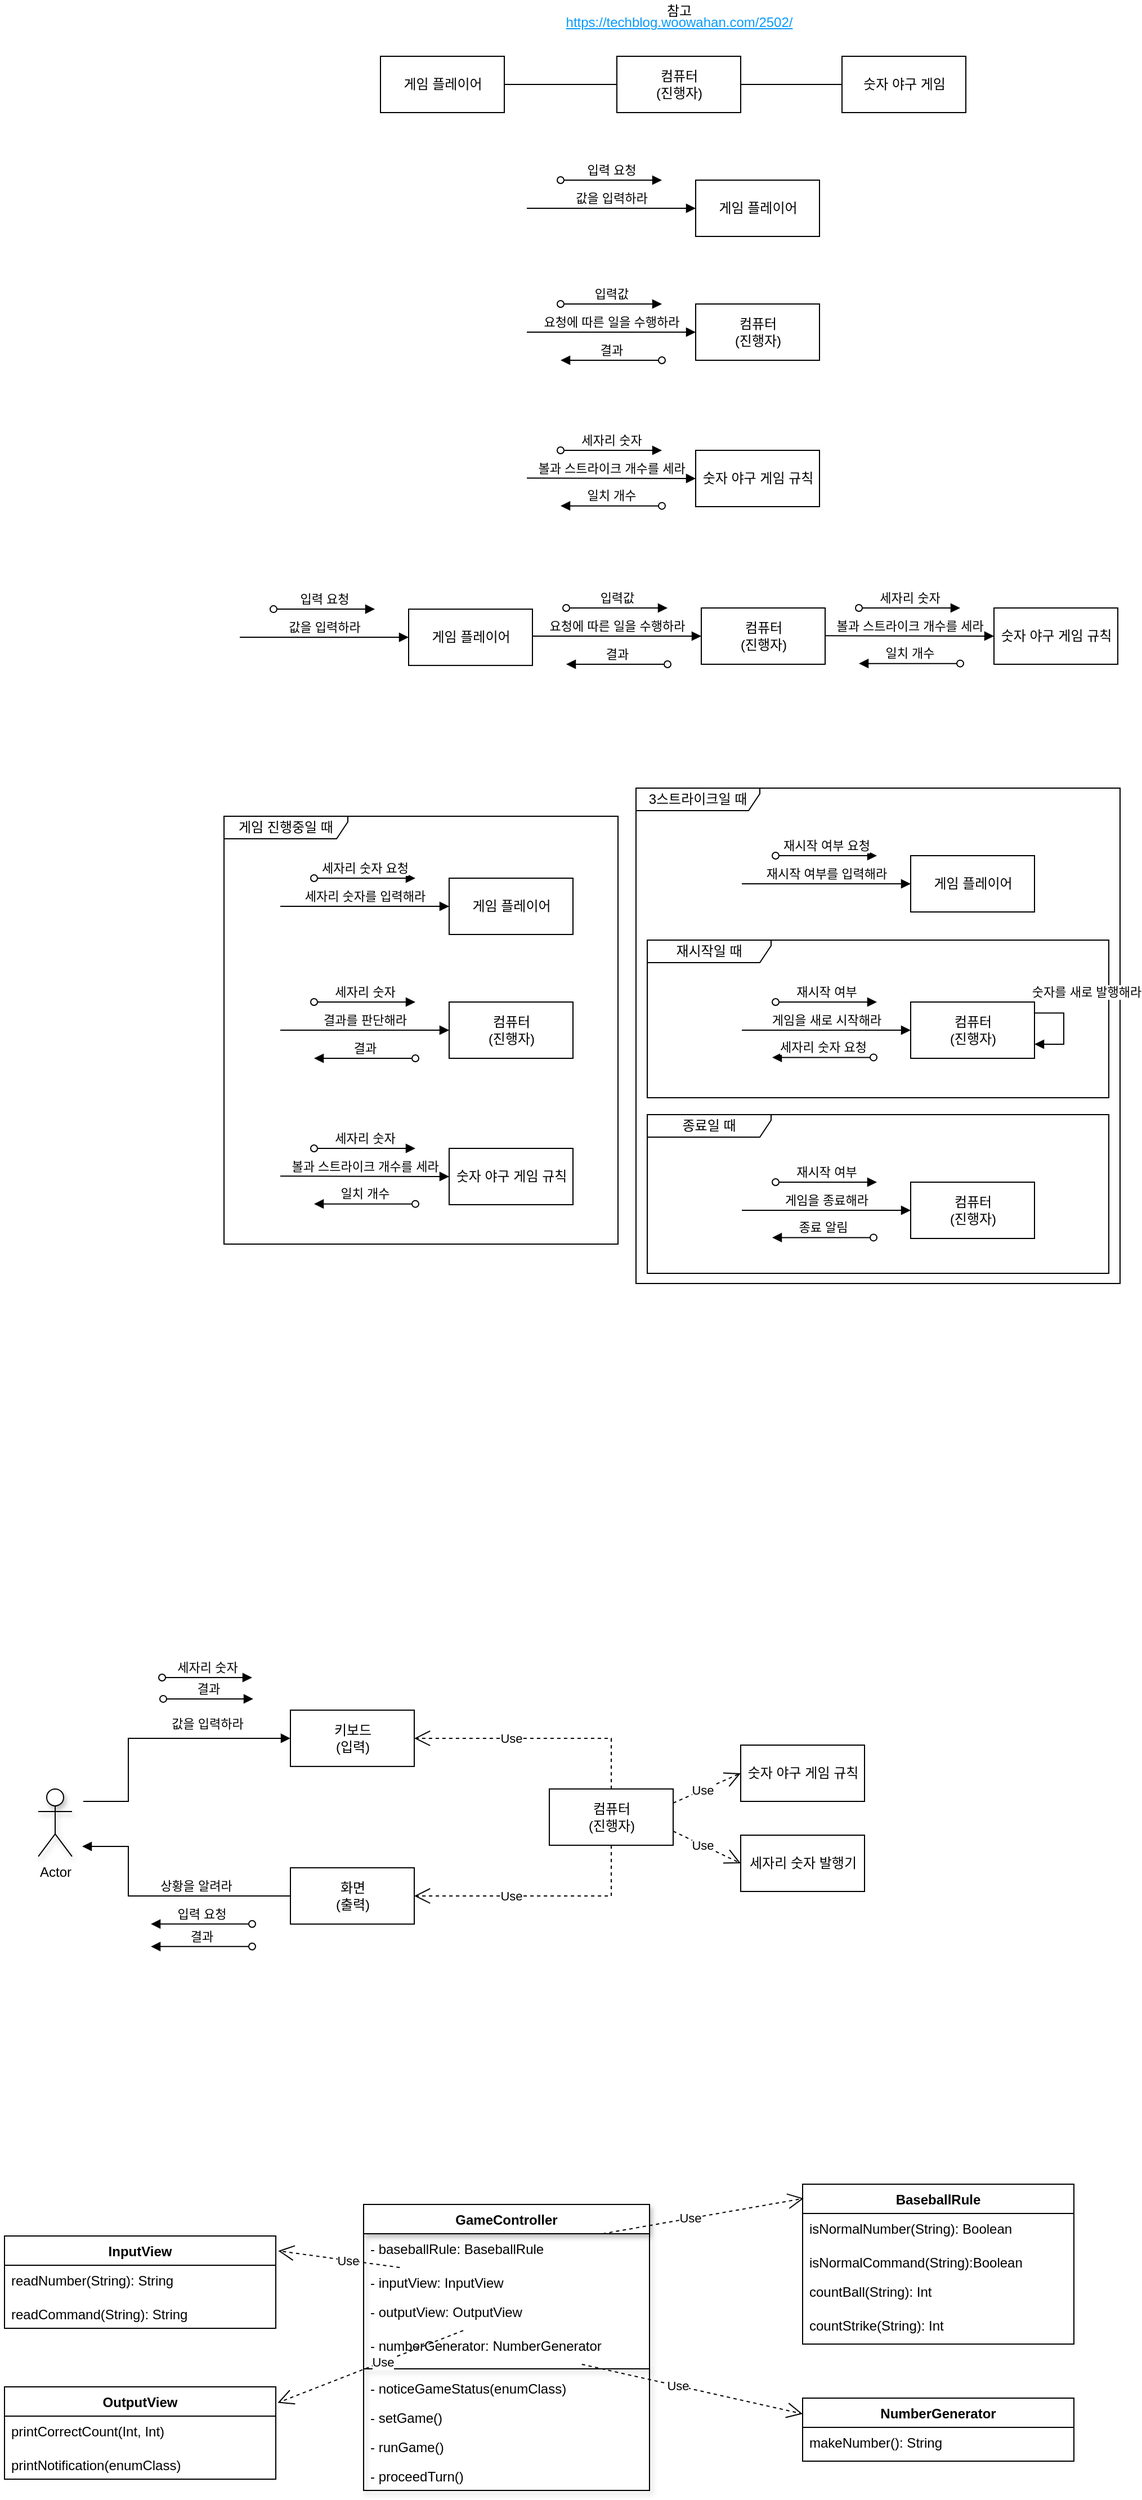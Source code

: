 <mxfile version="20.6.0" type="github">
  <diagram id="E1G6wAUvpFpArO-cec2k" name="Diagram">
    <mxGraphModel dx="1798" dy="550" grid="1" gridSize="10" guides="1" tooltips="1" connect="1" arrows="1" fold="1" page="0" pageScale="1" pageWidth="827" pageHeight="1169" math="0" shadow="0">
      <root>
        <mxCell id="-DoNyV70i_ZIu5RHtjqv-0" />
        <mxCell id="-DoNyV70i_ZIu5RHtjqv-1" parent="-DoNyV70i_ZIu5RHtjqv-0" />
        <mxCell id="-DoNyV70i_ZIu5RHtjqv-33" value="3스트라이크일 때" style="shape=umlFrame;whiteSpace=wrap;html=1;width=110;height=20;" parent="-DoNyV70i_ZIu5RHtjqv-1" vertex="1">
          <mxGeometry x="381" y="710" width="430" height="440" as="geometry" />
        </mxCell>
        <mxCell id="-DoNyV70i_ZIu5RHtjqv-47" value="재시작일 때" style="shape=umlFrame;whiteSpace=wrap;html=1;width=110;height=20;" parent="-DoNyV70i_ZIu5RHtjqv-1" vertex="1">
          <mxGeometry x="391" y="845" width="410" height="140" as="geometry" />
        </mxCell>
        <mxCell id="-DoNyV70i_ZIu5RHtjqv-34" value="게임 진행중일 때" style="shape=umlFrame;whiteSpace=wrap;html=1;width=110;height=20;" parent="-DoNyV70i_ZIu5RHtjqv-1" vertex="1">
          <mxGeometry x="15" y="735" width="350" height="380" as="geometry" />
        </mxCell>
        <mxCell id="-DoNyV70i_ZIu5RHtjqv-2" value="게임 플레이어" style="html=1;" parent="-DoNyV70i_ZIu5RHtjqv-1" vertex="1">
          <mxGeometry x="154" y="60" width="110" height="50" as="geometry" />
        </mxCell>
        <mxCell id="-DoNyV70i_ZIu5RHtjqv-3" value="컴퓨터&lt;br&gt;(진행자)" style="html=1;" parent="-DoNyV70i_ZIu5RHtjqv-1" vertex="1">
          <mxGeometry x="364" y="60" width="110" height="50" as="geometry" />
        </mxCell>
        <mxCell id="-DoNyV70i_ZIu5RHtjqv-4" value="" style="endArrow=none;html=1;rounded=0;exitX=1;exitY=0.5;exitDx=0;exitDy=0;entryX=0;entryY=0.5;entryDx=0;entryDy=0;edgeStyle=orthogonalEdgeStyle;" parent="-DoNyV70i_ZIu5RHtjqv-1" source="-DoNyV70i_ZIu5RHtjqv-2" target="-DoNyV70i_ZIu5RHtjqv-3" edge="1">
          <mxGeometry width="50" height="50" relative="1" as="geometry">
            <mxPoint x="454" y="100" as="sourcePoint" />
            <mxPoint x="504" y="50" as="targetPoint" />
          </mxGeometry>
        </mxCell>
        <mxCell id="-DoNyV70i_ZIu5RHtjqv-5" value="숫자 야구 게임" style="html=1;" parent="-DoNyV70i_ZIu5RHtjqv-1" vertex="1">
          <mxGeometry x="564" y="60" width="110" height="50" as="geometry" />
        </mxCell>
        <mxCell id="-DoNyV70i_ZIu5RHtjqv-6" value="" style="endArrow=none;html=1;rounded=0;exitX=1;exitY=0.5;exitDx=0;exitDy=0;edgeStyle=orthogonalEdgeStyle;entryX=0;entryY=0.5;entryDx=0;entryDy=0;" parent="-DoNyV70i_ZIu5RHtjqv-1" source="-DoNyV70i_ZIu5RHtjqv-3" target="-DoNyV70i_ZIu5RHtjqv-5" edge="1">
          <mxGeometry width="50" height="50" relative="1" as="geometry">
            <mxPoint x="274" y="95" as="sourcePoint" />
            <mxPoint x="554" y="210" as="targetPoint" />
          </mxGeometry>
        </mxCell>
        <mxCell id="-DoNyV70i_ZIu5RHtjqv-7" value="게임 플레이어" style="html=1;" parent="-DoNyV70i_ZIu5RHtjqv-1" vertex="1">
          <mxGeometry x="215" y="790" width="110" height="50" as="geometry" />
        </mxCell>
        <mxCell id="-DoNyV70i_ZIu5RHtjqv-8" value="세자리 숫자를 입력해라" style="html=1;verticalAlign=bottom;endArrow=block;rounded=0;entryX=0;entryY=0.5;entryDx=0;entryDy=0;" parent="-DoNyV70i_ZIu5RHtjqv-1" target="-DoNyV70i_ZIu5RHtjqv-7" edge="1">
          <mxGeometry width="80" relative="1" as="geometry">
            <mxPoint x="65" y="815" as="sourcePoint" />
            <mxPoint x="105" y="780" as="targetPoint" />
          </mxGeometry>
        </mxCell>
        <mxCell id="-DoNyV70i_ZIu5RHtjqv-10" value="세자리 숫자 요청" style="html=1;verticalAlign=bottom;endArrow=block;rounded=0;startArrow=oval;startFill=0;" parent="-DoNyV70i_ZIu5RHtjqv-1" edge="1">
          <mxGeometry width="80" relative="1" as="geometry">
            <mxPoint x="95" y="790" as="sourcePoint" />
            <mxPoint x="185" y="790" as="targetPoint" />
          </mxGeometry>
        </mxCell>
        <mxCell id="-DoNyV70i_ZIu5RHtjqv-11" value="컴퓨터&lt;br&gt;(진행자)" style="html=1;" parent="-DoNyV70i_ZIu5RHtjqv-1" vertex="1">
          <mxGeometry x="215" y="900" width="110" height="50" as="geometry" />
        </mxCell>
        <mxCell id="-DoNyV70i_ZIu5RHtjqv-12" value="결과를 판단해라" style="html=1;verticalAlign=bottom;endArrow=block;rounded=0;entryX=0;entryY=0.5;entryDx=0;entryDy=0;" parent="-DoNyV70i_ZIu5RHtjqv-1" target="-DoNyV70i_ZIu5RHtjqv-11" edge="1">
          <mxGeometry width="80" relative="1" as="geometry">
            <mxPoint x="65" y="925" as="sourcePoint" />
            <mxPoint x="215" y="924.55" as="targetPoint" />
          </mxGeometry>
        </mxCell>
        <mxCell id="-DoNyV70i_ZIu5RHtjqv-14" value="세자리 숫자" style="html=1;verticalAlign=bottom;endArrow=block;rounded=0;startArrow=oval;startFill=0;" parent="-DoNyV70i_ZIu5RHtjqv-1" edge="1">
          <mxGeometry width="80" relative="1" as="geometry">
            <mxPoint x="95" y="900" as="sourcePoint" />
            <mxPoint x="185" y="900" as="targetPoint" />
          </mxGeometry>
        </mxCell>
        <mxCell id="-DoNyV70i_ZIu5RHtjqv-15" value="숫자 야구 게임 규칙" style="html=1;" parent="-DoNyV70i_ZIu5RHtjqv-1" vertex="1">
          <mxGeometry x="215" y="1030" width="110" height="50" as="geometry" />
        </mxCell>
        <mxCell id="-DoNyV70i_ZIu5RHtjqv-17" value="볼과 스트라이크 개수를 세라" style="html=1;verticalAlign=bottom;endArrow=block;rounded=0;entryX=0;entryY=0.5;entryDx=0;entryDy=0;" parent="-DoNyV70i_ZIu5RHtjqv-1" target="-DoNyV70i_ZIu5RHtjqv-15" edge="1">
          <mxGeometry width="80" relative="1" as="geometry">
            <mxPoint x="65" y="1054.67" as="sourcePoint" />
            <mxPoint x="215" y="1054.67" as="targetPoint" />
          </mxGeometry>
        </mxCell>
        <mxCell id="-DoNyV70i_ZIu5RHtjqv-18" value="세자리 숫자" style="html=1;verticalAlign=bottom;endArrow=block;rounded=0;startArrow=oval;startFill=0;" parent="-DoNyV70i_ZIu5RHtjqv-1" edge="1">
          <mxGeometry width="80" relative="1" as="geometry">
            <mxPoint x="95" y="1030" as="sourcePoint" />
            <mxPoint x="185" y="1030" as="targetPoint" />
          </mxGeometry>
        </mxCell>
        <mxCell id="-DoNyV70i_ZIu5RHtjqv-19" value="결과" style="html=1;verticalAlign=bottom;endArrow=block;rounded=0;startArrow=oval;startFill=0;" parent="-DoNyV70i_ZIu5RHtjqv-1" edge="1">
          <mxGeometry width="80" relative="1" as="geometry">
            <mxPoint x="185" y="950" as="sourcePoint" />
            <mxPoint x="95" y="950" as="targetPoint" />
          </mxGeometry>
        </mxCell>
        <mxCell id="-DoNyV70i_ZIu5RHtjqv-20" value="일치 개수" style="html=1;verticalAlign=bottom;endArrow=block;rounded=0;startArrow=oval;startFill=0;" parent="-DoNyV70i_ZIu5RHtjqv-1" edge="1">
          <mxGeometry width="80" relative="1" as="geometry">
            <mxPoint x="185" y="1079.33" as="sourcePoint" />
            <mxPoint x="95" y="1079.33" as="targetPoint" />
          </mxGeometry>
        </mxCell>
        <mxCell id="-DoNyV70i_ZIu5RHtjqv-21" value="게임 플레이어" style="html=1;" parent="-DoNyV70i_ZIu5RHtjqv-1" vertex="1">
          <mxGeometry x="625" y="770" width="110" height="50" as="geometry" />
        </mxCell>
        <mxCell id="-DoNyV70i_ZIu5RHtjqv-22" value="재시작 여부를 입력해라" style="html=1;verticalAlign=bottom;endArrow=block;rounded=0;entryX=0;entryY=0.5;entryDx=0;entryDy=0;" parent="-DoNyV70i_ZIu5RHtjqv-1" target="-DoNyV70i_ZIu5RHtjqv-21" edge="1">
          <mxGeometry width="80" relative="1" as="geometry">
            <mxPoint x="475" y="795" as="sourcePoint" />
            <mxPoint x="515" y="760" as="targetPoint" />
          </mxGeometry>
        </mxCell>
        <mxCell id="-DoNyV70i_ZIu5RHtjqv-23" value="재시작 여부&amp;nbsp;요청" style="html=1;verticalAlign=bottom;endArrow=block;rounded=0;startArrow=oval;startFill=0;" parent="-DoNyV70i_ZIu5RHtjqv-1" edge="1">
          <mxGeometry width="80" relative="1" as="geometry">
            <mxPoint x="505" y="770" as="sourcePoint" />
            <mxPoint x="595" y="770" as="targetPoint" />
          </mxGeometry>
        </mxCell>
        <mxCell id="-DoNyV70i_ZIu5RHtjqv-24" value="컴퓨터&lt;br&gt;(진행자)" style="html=1;" parent="-DoNyV70i_ZIu5RHtjqv-1" vertex="1">
          <mxGeometry x="625" y="900" width="110" height="50" as="geometry" />
        </mxCell>
        <mxCell id="-DoNyV70i_ZIu5RHtjqv-25" value="게임을 새로 시작해라" style="html=1;verticalAlign=bottom;endArrow=block;rounded=0;entryX=0;entryY=0.5;entryDx=0;entryDy=0;" parent="-DoNyV70i_ZIu5RHtjqv-1" target="-DoNyV70i_ZIu5RHtjqv-24" edge="1">
          <mxGeometry width="80" relative="1" as="geometry">
            <mxPoint x="475" y="925" as="sourcePoint" />
            <mxPoint x="625" y="924.55" as="targetPoint" />
          </mxGeometry>
        </mxCell>
        <mxCell id="-DoNyV70i_ZIu5RHtjqv-26" value="재시작 여부" style="html=1;verticalAlign=bottom;endArrow=block;rounded=0;startArrow=oval;startFill=0;" parent="-DoNyV70i_ZIu5RHtjqv-1" edge="1">
          <mxGeometry width="80" relative="1" as="geometry">
            <mxPoint x="505" y="900" as="sourcePoint" />
            <mxPoint x="595" y="900" as="targetPoint" />
          </mxGeometry>
        </mxCell>
        <mxCell id="-DoNyV70i_ZIu5RHtjqv-35" value="게임 플레이어" style="html=1;" parent="-DoNyV70i_ZIu5RHtjqv-1" vertex="1">
          <mxGeometry x="434" y="170" width="110" height="50" as="geometry" />
        </mxCell>
        <mxCell id="-DoNyV70i_ZIu5RHtjqv-36" value="값을 입력하라" style="html=1;verticalAlign=bottom;endArrow=block;rounded=0;entryX=0;entryY=0.5;entryDx=0;entryDy=0;" parent="-DoNyV70i_ZIu5RHtjqv-1" target="-DoNyV70i_ZIu5RHtjqv-35" edge="1">
          <mxGeometry width="80" relative="1" as="geometry">
            <mxPoint x="284" y="195" as="sourcePoint" />
            <mxPoint x="324" y="160" as="targetPoint" />
          </mxGeometry>
        </mxCell>
        <mxCell id="-DoNyV70i_ZIu5RHtjqv-37" value="입력 요청" style="html=1;verticalAlign=bottom;endArrow=block;rounded=0;startArrow=oval;startFill=0;" parent="-DoNyV70i_ZIu5RHtjqv-1" edge="1">
          <mxGeometry width="80" relative="1" as="geometry">
            <mxPoint x="314" y="170" as="sourcePoint" />
            <mxPoint x="404" y="170" as="targetPoint" />
          </mxGeometry>
        </mxCell>
        <mxCell id="-DoNyV70i_ZIu5RHtjqv-38" value="컴퓨터&lt;br&gt;(진행자)" style="html=1;" parent="-DoNyV70i_ZIu5RHtjqv-1" vertex="1">
          <mxGeometry x="434" y="280" width="110" height="50" as="geometry" />
        </mxCell>
        <mxCell id="-DoNyV70i_ZIu5RHtjqv-39" value="요청에 따른 일을 수행하라" style="html=1;verticalAlign=bottom;endArrow=block;rounded=0;entryX=0;entryY=0.5;entryDx=0;entryDy=0;" parent="-DoNyV70i_ZIu5RHtjqv-1" target="-DoNyV70i_ZIu5RHtjqv-38" edge="1">
          <mxGeometry width="80" relative="1" as="geometry">
            <mxPoint x="284" y="305" as="sourcePoint" />
            <mxPoint x="434" y="304.55" as="targetPoint" />
          </mxGeometry>
        </mxCell>
        <mxCell id="-DoNyV70i_ZIu5RHtjqv-40" value="입력값" style="html=1;verticalAlign=bottom;endArrow=block;rounded=0;startArrow=oval;startFill=0;" parent="-DoNyV70i_ZIu5RHtjqv-1" edge="1">
          <mxGeometry width="80" relative="1" as="geometry">
            <mxPoint x="314" y="280" as="sourcePoint" />
            <mxPoint x="404" y="280" as="targetPoint" />
          </mxGeometry>
        </mxCell>
        <mxCell id="-DoNyV70i_ZIu5RHtjqv-41" value="숫자 야구 게임 규칙" style="html=1;" parent="-DoNyV70i_ZIu5RHtjqv-1" vertex="1">
          <mxGeometry x="434" y="410" width="110" height="50" as="geometry" />
        </mxCell>
        <mxCell id="-DoNyV70i_ZIu5RHtjqv-42" value="볼과 스트라이크 개수를 세라" style="html=1;verticalAlign=bottom;endArrow=block;rounded=0;entryX=0;entryY=0.5;entryDx=0;entryDy=0;" parent="-DoNyV70i_ZIu5RHtjqv-1" target="-DoNyV70i_ZIu5RHtjqv-41" edge="1">
          <mxGeometry width="80" relative="1" as="geometry">
            <mxPoint x="284" y="434.67" as="sourcePoint" />
            <mxPoint x="434" y="434.67" as="targetPoint" />
          </mxGeometry>
        </mxCell>
        <mxCell id="-DoNyV70i_ZIu5RHtjqv-43" value="세자리 숫자" style="html=1;verticalAlign=bottom;endArrow=block;rounded=0;startArrow=oval;startFill=0;" parent="-DoNyV70i_ZIu5RHtjqv-1" edge="1">
          <mxGeometry width="80" relative="1" as="geometry">
            <mxPoint x="314" y="410" as="sourcePoint" />
            <mxPoint x="404" y="410" as="targetPoint" />
          </mxGeometry>
        </mxCell>
        <mxCell id="-DoNyV70i_ZIu5RHtjqv-44" value="결과" style="html=1;verticalAlign=bottom;endArrow=block;rounded=0;startArrow=oval;startFill=0;" parent="-DoNyV70i_ZIu5RHtjqv-1" edge="1">
          <mxGeometry width="80" relative="1" as="geometry">
            <mxPoint x="404" y="330" as="sourcePoint" />
            <mxPoint x="314" y="330" as="targetPoint" />
          </mxGeometry>
        </mxCell>
        <mxCell id="-DoNyV70i_ZIu5RHtjqv-45" value="일치 개수" style="html=1;verticalAlign=bottom;endArrow=block;rounded=0;startArrow=oval;startFill=0;" parent="-DoNyV70i_ZIu5RHtjqv-1" edge="1">
          <mxGeometry width="80" relative="1" as="geometry">
            <mxPoint x="404" y="459.33" as="sourcePoint" />
            <mxPoint x="314" y="459.33" as="targetPoint" />
          </mxGeometry>
        </mxCell>
        <mxCell id="-DoNyV70i_ZIu5RHtjqv-46" value="세자리 숫자 요청" style="html=1;verticalAlign=bottom;endArrow=block;rounded=0;startArrow=oval;startFill=0;" parent="-DoNyV70i_ZIu5RHtjqv-1" edge="1">
          <mxGeometry width="80" relative="1" as="geometry">
            <mxPoint x="592" y="949.2" as="sourcePoint" />
            <mxPoint x="502" y="949.2" as="targetPoint" />
          </mxGeometry>
        </mxCell>
        <mxCell id="-DoNyV70i_ZIu5RHtjqv-48" value="종료일 때" style="shape=umlFrame;whiteSpace=wrap;html=1;width=110;height=20;" parent="-DoNyV70i_ZIu5RHtjqv-1" vertex="1">
          <mxGeometry x="391" y="1000" width="410" height="141" as="geometry" />
        </mxCell>
        <mxCell id="-DoNyV70i_ZIu5RHtjqv-52" value="컴퓨터&lt;br&gt;(진행자)" style="html=1;" parent="-DoNyV70i_ZIu5RHtjqv-1" vertex="1">
          <mxGeometry x="625" y="1060" width="110" height="50" as="geometry" />
        </mxCell>
        <mxCell id="-DoNyV70i_ZIu5RHtjqv-53" value="게임을 종료해라" style="html=1;verticalAlign=bottom;endArrow=block;rounded=0;entryX=0;entryY=0.5;entryDx=0;entryDy=0;" parent="-DoNyV70i_ZIu5RHtjqv-1" target="-DoNyV70i_ZIu5RHtjqv-52" edge="1">
          <mxGeometry width="80" relative="1" as="geometry">
            <mxPoint x="475" y="1085" as="sourcePoint" />
            <mxPoint x="625" y="1084.55" as="targetPoint" />
          </mxGeometry>
        </mxCell>
        <mxCell id="-DoNyV70i_ZIu5RHtjqv-54" value="재시작 여부" style="html=1;verticalAlign=bottom;endArrow=block;rounded=0;startArrow=oval;startFill=0;" parent="-DoNyV70i_ZIu5RHtjqv-1" edge="1">
          <mxGeometry width="80" relative="1" as="geometry">
            <mxPoint x="505" y="1060" as="sourcePoint" />
            <mxPoint x="595" y="1060" as="targetPoint" />
          </mxGeometry>
        </mxCell>
        <mxCell id="-DoNyV70i_ZIu5RHtjqv-55" value="종료 알림" style="html=1;verticalAlign=bottom;endArrow=block;rounded=0;startArrow=oval;startFill=0;" parent="-DoNyV70i_ZIu5RHtjqv-1" edge="1">
          <mxGeometry width="80" relative="1" as="geometry">
            <mxPoint x="592" y="1109.2" as="sourcePoint" />
            <mxPoint x="502" y="1109.2" as="targetPoint" />
          </mxGeometry>
        </mxCell>
        <mxCell id="-DoNyV70i_ZIu5RHtjqv-56" value="숫자를 새로 발행해라" style="html=1;verticalAlign=bottom;endArrow=block;rounded=0;entryX=1;entryY=0.75;entryDx=0;entryDy=0;exitX=1.002;exitY=0.196;exitDx=0;exitDy=0;edgeStyle=elbowEdgeStyle;exitPerimeter=0;" parent="-DoNyV70i_ZIu5RHtjqv-1" source="-DoNyV70i_ZIu5RHtjqv-24" target="-DoNyV70i_ZIu5RHtjqv-24" edge="1">
          <mxGeometry x="-0.351" y="22" width="80" relative="1" as="geometry">
            <mxPoint x="711" y="924.74" as="sourcePoint" />
            <mxPoint x="861.0" y="924.74" as="targetPoint" />
            <Array as="points">
              <mxPoint x="761" y="930" />
              <mxPoint x="761" y="910" />
            </Array>
            <mxPoint x="-2" y="-10" as="offset" />
          </mxGeometry>
        </mxCell>
        <mxCell id="sjmX67yZ5-VdGG4LpNE_-0" value="https://techblog.woowahan.com/2502/" style="text;html=1;align=center;verticalAlign=middle;resizable=0;points=[];autosize=1;strokeColor=none;fillColor=none;fontColor=#089AFC;fontStyle=4" parent="-DoNyV70i_ZIu5RHtjqv-1" vertex="1">
          <mxGeometry x="309" y="20" width="220" height="20" as="geometry" />
        </mxCell>
        <mxCell id="sjmX67yZ5-VdGG4LpNE_-1" value="&lt;font color=&quot;#000000&quot;&gt;&lt;span&gt;참고&lt;/span&gt;&lt;/font&gt;" style="text;html=1;align=center;verticalAlign=middle;resizable=0;points=[];autosize=1;strokeColor=none;fillColor=none;fontColor=#089AFC;fontStyle=0" parent="-DoNyV70i_ZIu5RHtjqv-1" vertex="1">
          <mxGeometry x="399" y="10" width="40" height="20" as="geometry" />
        </mxCell>
        <mxCell id="95hMHC1cijxtXmXXsBkN-0" value="게임 플레이어" style="html=1;" parent="-DoNyV70i_ZIu5RHtjqv-1" vertex="1">
          <mxGeometry x="179" y="551.05" width="110" height="50" as="geometry" />
        </mxCell>
        <mxCell id="95hMHC1cijxtXmXXsBkN-1" value="값을 입력하라" style="html=1;verticalAlign=bottom;endArrow=block;rounded=0;entryX=0;entryY=0.5;entryDx=0;entryDy=0;" parent="-DoNyV70i_ZIu5RHtjqv-1" target="95hMHC1cijxtXmXXsBkN-0" edge="1">
          <mxGeometry width="80" relative="1" as="geometry">
            <mxPoint x="29" y="576.05" as="sourcePoint" />
            <mxPoint x="69" y="541.05" as="targetPoint" />
          </mxGeometry>
        </mxCell>
        <mxCell id="95hMHC1cijxtXmXXsBkN-2" value="입력 요청" style="html=1;verticalAlign=bottom;endArrow=block;rounded=0;startArrow=oval;startFill=0;" parent="-DoNyV70i_ZIu5RHtjqv-1" edge="1">
          <mxGeometry width="80" relative="1" as="geometry">
            <mxPoint x="59" y="551.05" as="sourcePoint" />
            <mxPoint x="149" y="551.05" as="targetPoint" />
          </mxGeometry>
        </mxCell>
        <mxCell id="95hMHC1cijxtXmXXsBkN-3" value="컴퓨터&lt;br&gt;(진행자)" style="html=1;" parent="-DoNyV70i_ZIu5RHtjqv-1" vertex="1">
          <mxGeometry x="439" y="550" width="110" height="50" as="geometry" />
        </mxCell>
        <mxCell id="95hMHC1cijxtXmXXsBkN-4" value="요청에 따른 일을 수행하라" style="html=1;verticalAlign=bottom;endArrow=block;rounded=0;entryX=0;entryY=0.5;entryDx=0;entryDy=0;" parent="-DoNyV70i_ZIu5RHtjqv-1" target="95hMHC1cijxtXmXXsBkN-3" edge="1">
          <mxGeometry width="80" relative="1" as="geometry">
            <mxPoint x="289" y="575" as="sourcePoint" />
            <mxPoint x="439" y="574.55" as="targetPoint" />
          </mxGeometry>
        </mxCell>
        <mxCell id="95hMHC1cijxtXmXXsBkN-5" value="입력값" style="html=1;verticalAlign=bottom;endArrow=block;rounded=0;startArrow=oval;startFill=0;" parent="-DoNyV70i_ZIu5RHtjqv-1" edge="1">
          <mxGeometry width="80" relative="1" as="geometry">
            <mxPoint x="319" y="550" as="sourcePoint" />
            <mxPoint x="409" y="550" as="targetPoint" />
          </mxGeometry>
        </mxCell>
        <mxCell id="95hMHC1cijxtXmXXsBkN-6" value="결과" style="html=1;verticalAlign=bottom;endArrow=block;rounded=0;startArrow=oval;startFill=0;" parent="-DoNyV70i_ZIu5RHtjqv-1" edge="1">
          <mxGeometry width="80" relative="1" as="geometry">
            <mxPoint x="409" y="600" as="sourcePoint" />
            <mxPoint x="319" y="600" as="targetPoint" />
          </mxGeometry>
        </mxCell>
        <mxCell id="95hMHC1cijxtXmXXsBkN-7" value="숫자 야구 게임 규칙" style="html=1;" parent="-DoNyV70i_ZIu5RHtjqv-1" vertex="1">
          <mxGeometry x="699" y="550" width="110" height="50" as="geometry" />
        </mxCell>
        <mxCell id="95hMHC1cijxtXmXXsBkN-8" value="볼과 스트라이크 개수를 세라" style="html=1;verticalAlign=bottom;endArrow=block;rounded=0;entryX=0;entryY=0.5;entryDx=0;entryDy=0;" parent="-DoNyV70i_ZIu5RHtjqv-1" target="95hMHC1cijxtXmXXsBkN-7" edge="1">
          <mxGeometry width="80" relative="1" as="geometry">
            <mxPoint x="549" y="574.67" as="sourcePoint" />
            <mxPoint x="699" y="574.67" as="targetPoint" />
          </mxGeometry>
        </mxCell>
        <mxCell id="95hMHC1cijxtXmXXsBkN-9" value="세자리 숫자" style="html=1;verticalAlign=bottom;endArrow=block;rounded=0;startArrow=oval;startFill=0;" parent="-DoNyV70i_ZIu5RHtjqv-1" edge="1">
          <mxGeometry width="80" relative="1" as="geometry">
            <mxPoint x="579" y="550" as="sourcePoint" />
            <mxPoint x="669" y="550" as="targetPoint" />
          </mxGeometry>
        </mxCell>
        <mxCell id="95hMHC1cijxtXmXXsBkN-10" value="일치 개수" style="html=1;verticalAlign=bottom;endArrow=block;rounded=0;startArrow=oval;startFill=0;" parent="-DoNyV70i_ZIu5RHtjqv-1" edge="1">
          <mxGeometry width="80" relative="1" as="geometry">
            <mxPoint x="669" y="599.33" as="sourcePoint" />
            <mxPoint x="579" y="599.33" as="targetPoint" />
          </mxGeometry>
        </mxCell>
        <mxCell id="u3q18YmnNz6ZeJTkClAD-1" value="컴퓨터&lt;br&gt;(진행자)" style="html=1;" parent="-DoNyV70i_ZIu5RHtjqv-1" vertex="1">
          <mxGeometry x="304" y="1598.95" width="110" height="50" as="geometry" />
        </mxCell>
        <mxCell id="u3q18YmnNz6ZeJTkClAD-2" value="키보드&lt;br&gt;(입력)" style="html=1;" parent="-DoNyV70i_ZIu5RHtjqv-1" vertex="1">
          <mxGeometry x="74" y="1528.95" width="110" height="50" as="geometry" />
        </mxCell>
        <mxCell id="u3q18YmnNz6ZeJTkClAD-3" value="화면&lt;br&gt;(출력)" style="html=1;" parent="-DoNyV70i_ZIu5RHtjqv-1" vertex="1">
          <mxGeometry x="74" y="1668.95" width="110" height="50" as="geometry" />
        </mxCell>
        <mxCell id="u3q18YmnNz6ZeJTkClAD-12" value="세자리 숫자" style="html=1;verticalAlign=bottom;endArrow=block;rounded=0;startArrow=oval;startFill=0;" parent="-DoNyV70i_ZIu5RHtjqv-1" edge="1">
          <mxGeometry width="80" relative="1" as="geometry">
            <mxPoint x="-40" y="1500" as="sourcePoint" />
            <mxPoint x="40" y="1500" as="targetPoint" />
          </mxGeometry>
        </mxCell>
        <mxCell id="u3q18YmnNz6ZeJTkClAD-18" value="상황을 알려라" style="html=1;verticalAlign=bottom;endArrow=block;rounded=0;exitX=0;exitY=0.5;exitDx=0;exitDy=0;edgeStyle=orthogonalEdgeStyle;" parent="-DoNyV70i_ZIu5RHtjqv-1" source="u3q18YmnNz6ZeJTkClAD-3" edge="1">
          <mxGeometry x="-0.266" width="80" relative="1" as="geometry">
            <mxPoint x="-96" y="1608.9" as="sourcePoint" />
            <mxPoint x="-111" y="1650" as="targetPoint" />
            <Array as="points">
              <mxPoint x="-70" y="1694" />
              <mxPoint x="-70" y="1650" />
            </Array>
            <mxPoint as="offset" />
          </mxGeometry>
        </mxCell>
        <mxCell id="u3q18YmnNz6ZeJTkClAD-19" value="입력 요청" style="html=1;verticalAlign=bottom;endArrow=block;rounded=0;startArrow=oval;startFill=0;" parent="-DoNyV70i_ZIu5RHtjqv-1" edge="1">
          <mxGeometry width="80" relative="1" as="geometry">
            <mxPoint x="40" y="1718.9" as="sourcePoint" />
            <mxPoint x="-50" y="1718.9" as="targetPoint" />
          </mxGeometry>
        </mxCell>
        <mxCell id="u3q18YmnNz6ZeJTkClAD-20" value="결과" style="html=1;verticalAlign=bottom;endArrow=block;rounded=0;startArrow=oval;startFill=0;" parent="-DoNyV70i_ZIu5RHtjqv-1" edge="1">
          <mxGeometry width="80" relative="1" as="geometry">
            <mxPoint x="40" y="1738.9" as="sourcePoint" />
            <mxPoint x="-50" y="1738.9" as="targetPoint" />
          </mxGeometry>
        </mxCell>
        <mxCell id="u3q18YmnNz6ZeJTkClAD-24" value="숫자 야구 게임 규칙" style="html=1;" parent="-DoNyV70i_ZIu5RHtjqv-1" vertex="1">
          <mxGeometry x="474" y="1560" width="110" height="50" as="geometry" />
        </mxCell>
        <mxCell id="u3q18YmnNz6ZeJTkClAD-40" value="Use" style="endArrow=open;endSize=12;dashed=1;html=1;rounded=0;fontColor=#000000;exitX=1;exitY=0.25;exitDx=0;exitDy=0;entryX=0;entryY=0.5;entryDx=0;entryDy=0;" parent="-DoNyV70i_ZIu5RHtjqv-1" source="u3q18YmnNz6ZeJTkClAD-1" target="u3q18YmnNz6ZeJTkClAD-24" edge="1">
          <mxGeometry x="-0.133" width="160" relative="1" as="geometry">
            <mxPoint x="139" y="1538.95" as="sourcePoint" />
            <mxPoint x="140" y="1490.0" as="targetPoint" />
            <mxPoint as="offset" />
          </mxGeometry>
        </mxCell>
        <mxCell id="u3q18YmnNz6ZeJTkClAD-41" value="세자리 숫자 발행기" style="html=1;" parent="-DoNyV70i_ZIu5RHtjqv-1" vertex="1">
          <mxGeometry x="474" y="1640" width="110" height="50" as="geometry" />
        </mxCell>
        <mxCell id="u3q18YmnNz6ZeJTkClAD-42" value="Use" style="endArrow=open;endSize=12;dashed=1;html=1;rounded=0;fontColor=#000000;exitX=1;exitY=0.75;exitDx=0;exitDy=0;entryX=0;entryY=0.5;entryDx=0;entryDy=0;" parent="-DoNyV70i_ZIu5RHtjqv-1" source="u3q18YmnNz6ZeJTkClAD-1" target="u3q18YmnNz6ZeJTkClAD-41" edge="1">
          <mxGeometry x="-0.133" width="160" relative="1" as="geometry">
            <mxPoint x="424" y="1633.95" as="sourcePoint" />
            <mxPoint x="484" y="1595" as="targetPoint" />
            <mxPoint as="offset" />
          </mxGeometry>
        </mxCell>
        <mxCell id="u3q18YmnNz6ZeJTkClAD-49" value="BaseballRule" style="swimlane;fontStyle=1;align=center;verticalAlign=top;childLayout=stackLayout;horizontal=1;startSize=26;horizontalStack=0;resizeParent=1;resizeParentMax=0;resizeLast=0;collapsible=1;marginBottom=0;fontColor=#000000;" parent="-DoNyV70i_ZIu5RHtjqv-1" vertex="1">
          <mxGeometry x="529" y="1950" width="241" height="142" as="geometry" />
        </mxCell>
        <mxCell id="u3q18YmnNz6ZeJTkClAD-52" value="isNormalNumber(String): Boolean" style="text;strokeColor=none;fillColor=none;align=left;verticalAlign=top;spacingLeft=4;spacingRight=4;overflow=hidden;rotatable=0;points=[[0,0.5],[1,0.5]];portConstraint=eastwest;fontColor=#000000;" parent="u3q18YmnNz6ZeJTkClAD-49" vertex="1">
          <mxGeometry y="26" width="241" height="30" as="geometry" />
        </mxCell>
        <mxCell id="u3q18YmnNz6ZeJTkClAD-55" value="isNormalCommand(String):Boolean" style="text;strokeColor=none;fillColor=none;align=left;verticalAlign=top;spacingLeft=4;spacingRight=4;overflow=hidden;rotatable=0;points=[[0,0.5],[1,0.5]];portConstraint=eastwest;shadow=1;fontColor=#000000;" parent="u3q18YmnNz6ZeJTkClAD-49" vertex="1">
          <mxGeometry y="56" width="241" height="26" as="geometry" />
        </mxCell>
        <mxCell id="u3q18YmnNz6ZeJTkClAD-56" value="countBall(String): Int" style="text;strokeColor=none;fillColor=none;align=left;verticalAlign=top;spacingLeft=4;spacingRight=4;overflow=hidden;rotatable=0;points=[[0,0.5],[1,0.5]];portConstraint=eastwest;fontColor=#000000;" parent="u3q18YmnNz6ZeJTkClAD-49" vertex="1">
          <mxGeometry y="82" width="241" height="30" as="geometry" />
        </mxCell>
        <mxCell id="u3q18YmnNz6ZeJTkClAD-57" value="countStrike(String): Int" style="text;strokeColor=none;fillColor=none;align=left;verticalAlign=top;spacingLeft=4;spacingRight=4;overflow=hidden;rotatable=0;points=[[0,0.5],[1,0.5]];portConstraint=eastwest;fontColor=#000000;" parent="u3q18YmnNz6ZeJTkClAD-49" vertex="1">
          <mxGeometry y="112" width="241" height="30" as="geometry" />
        </mxCell>
        <mxCell id="u3q18YmnNz6ZeJTkClAD-58" value="Use" style="endArrow=open;endSize=12;dashed=1;html=1;rounded=0;fontColor=#000000;exitX=0.5;exitY=0;exitDx=0;exitDy=0;entryX=1;entryY=0.5;entryDx=0;entryDy=0;edgeStyle=orthogonalEdgeStyle;" parent="-DoNyV70i_ZIu5RHtjqv-1" source="u3q18YmnNz6ZeJTkClAD-1" target="u3q18YmnNz6ZeJTkClAD-2" edge="1">
          <mxGeometry x="0.218" width="160" relative="1" as="geometry">
            <mxPoint x="139" y="1538.95" as="sourcePoint" />
            <mxPoint x="140" y="1490" as="targetPoint" />
            <mxPoint as="offset" />
          </mxGeometry>
        </mxCell>
        <mxCell id="u3q18YmnNz6ZeJTkClAD-59" value="Use" style="endArrow=open;endSize=12;dashed=1;html=1;rounded=0;fontColor=#000000;exitX=0.5;exitY=1;exitDx=0;exitDy=0;entryX=1;entryY=0.5;entryDx=0;entryDy=0;edgeStyle=orthogonalEdgeStyle;" parent="-DoNyV70i_ZIu5RHtjqv-1" source="u3q18YmnNz6ZeJTkClAD-1" target="u3q18YmnNz6ZeJTkClAD-3" edge="1">
          <mxGeometry x="0.218" width="160" relative="1" as="geometry">
            <mxPoint x="369" y="1608.95" as="sourcePoint" />
            <mxPoint x="194" y="1563.95" as="targetPoint" />
            <mxPoint as="offset" />
          </mxGeometry>
        </mxCell>
        <mxCell id="u3q18YmnNz6ZeJTkClAD-60" value="Actor" style="shape=umlActor;verticalLabelPosition=bottom;verticalAlign=top;html=1;shadow=1;fontColor=#000000;" parent="-DoNyV70i_ZIu5RHtjqv-1" vertex="1">
          <mxGeometry x="-150" y="1598.95" width="30" height="60" as="geometry" />
        </mxCell>
        <mxCell id="u3q18YmnNz6ZeJTkClAD-61" value="결과" style="html=1;verticalAlign=bottom;endArrow=block;rounded=0;startArrow=oval;startFill=0;" parent="-DoNyV70i_ZIu5RHtjqv-1" edge="1">
          <mxGeometry width="80" relative="1" as="geometry">
            <mxPoint x="-39" y="1518.95" as="sourcePoint" />
            <mxPoint x="41" y="1518.95" as="targetPoint" />
          </mxGeometry>
        </mxCell>
        <mxCell id="u3q18YmnNz6ZeJTkClAD-64" value="값을 입력하라" style="html=1;verticalAlign=bottom;endArrow=block;rounded=0;edgeStyle=orthogonalEdgeStyle;entryX=0;entryY=0.5;entryDx=0;entryDy=0;" parent="-DoNyV70i_ZIu5RHtjqv-1" target="u3q18YmnNz6ZeJTkClAD-2" edge="1">
          <mxGeometry x="0.383" y="4" width="80" relative="1" as="geometry">
            <mxPoint x="-110" y="1610" as="sourcePoint" />
            <mxPoint x="-101" y="1670" as="targetPoint" />
            <Array as="points">
              <mxPoint x="-70" y="1610" />
              <mxPoint x="-70" y="1554" />
            </Array>
            <mxPoint as="offset" />
          </mxGeometry>
        </mxCell>
        <mxCell id="u3q18YmnNz6ZeJTkClAD-70" value="GameController" style="swimlane;fontStyle=1;align=center;verticalAlign=top;childLayout=stackLayout;horizontal=1;startSize=26;horizontalStack=0;resizeParent=1;resizeParentMax=0;resizeLast=0;collapsible=1;marginBottom=0;shadow=1;fontColor=#000000;" parent="-DoNyV70i_ZIu5RHtjqv-1" vertex="1">
          <mxGeometry x="139" y="1968" width="254" height="254" as="geometry" />
        </mxCell>
        <mxCell id="u3q18YmnNz6ZeJTkClAD-66" value="- baseballRule: BaseballRule" style="text;strokeColor=none;fillColor=none;align=left;verticalAlign=top;spacingLeft=4;spacingRight=4;overflow=hidden;rotatable=0;points=[[0,0.5],[1,0.5]];portConstraint=eastwest;fontColor=#000000;" parent="u3q18YmnNz6ZeJTkClAD-70" vertex="1">
          <mxGeometry y="26" width="254" height="30" as="geometry" />
        </mxCell>
        <mxCell id="u3q18YmnNz6ZeJTkClAD-67" value="- inputView: InputView" style="text;strokeColor=none;fillColor=none;align=left;verticalAlign=top;spacingLeft=4;spacingRight=4;overflow=hidden;rotatable=0;points=[[0,0.5],[1,0.5]];portConstraint=eastwest;shadow=1;fontColor=#000000;" parent="u3q18YmnNz6ZeJTkClAD-70" vertex="1">
          <mxGeometry y="56" width="254" height="26" as="geometry" />
        </mxCell>
        <mxCell id="u3q18YmnNz6ZeJTkClAD-68" value="- outputView: OutputView" style="text;strokeColor=none;fillColor=none;align=left;verticalAlign=top;spacingLeft=4;spacingRight=4;overflow=hidden;rotatable=0;points=[[0,0.5],[1,0.5]];portConstraint=eastwest;fontColor=#000000;" parent="u3q18YmnNz6ZeJTkClAD-70" vertex="1">
          <mxGeometry y="82" width="254" height="30" as="geometry" />
        </mxCell>
        <mxCell id="u3q18YmnNz6ZeJTkClAD-74" value="- numberGenerator: NumberGenerator" style="text;align=left;verticalAlign=top;spacingLeft=4;spacingRight=4;overflow=hidden;rotatable=0;points=[[0,0.5],[1,0.5]];portConstraint=eastwest;" parent="u3q18YmnNz6ZeJTkClAD-70" vertex="1">
          <mxGeometry y="112" width="254" height="30" as="geometry" />
        </mxCell>
        <mxCell id="u3q18YmnNz6ZeJTkClAD-72" value="" style="line;strokeWidth=1;fillColor=none;align=left;verticalAlign=middle;spacingTop=-1;spacingLeft=3;spacingRight=3;rotatable=0;labelPosition=right;points=[];portConstraint=eastwest;shadow=1;fontColor=#000000;" parent="u3q18YmnNz6ZeJTkClAD-70" vertex="1">
          <mxGeometry y="142" width="254" height="8" as="geometry" />
        </mxCell>
        <mxCell id="u3q18YmnNz6ZeJTkClAD-73" value="- noticeGameStatus(enumClass)" style="text;strokeColor=none;fillColor=none;align=left;verticalAlign=top;spacingLeft=4;spacingRight=4;overflow=hidden;rotatable=0;points=[[0,0.5],[1,0.5]];portConstraint=eastwest;shadow=1;fontColor=#000000;" parent="u3q18YmnNz6ZeJTkClAD-70" vertex="1">
          <mxGeometry y="150" width="254" height="26" as="geometry" />
        </mxCell>
        <mxCell id="u3q18YmnNz6ZeJTkClAD-75" value="- setGame()" style="text;strokeColor=none;fillColor=none;align=left;verticalAlign=top;spacingLeft=4;spacingRight=4;overflow=hidden;rotatable=0;points=[[0,0.5],[1,0.5]];portConstraint=eastwest;shadow=1;fontColor=#000000;" parent="u3q18YmnNz6ZeJTkClAD-70" vertex="1">
          <mxGeometry y="176" width="254" height="26" as="geometry" />
        </mxCell>
        <mxCell id="u3q18YmnNz6ZeJTkClAD-76" value="- runGame()" style="text;strokeColor=none;fillColor=none;align=left;verticalAlign=top;spacingLeft=4;spacingRight=4;overflow=hidden;rotatable=0;points=[[0,0.5],[1,0.5]];portConstraint=eastwest;shadow=1;fontColor=#000000;" parent="u3q18YmnNz6ZeJTkClAD-70" vertex="1">
          <mxGeometry y="202" width="254" height="26" as="geometry" />
        </mxCell>
        <mxCell id="u3q18YmnNz6ZeJTkClAD-99" value="- proceedTurn()" style="text;strokeColor=none;fillColor=none;align=left;verticalAlign=top;spacingLeft=4;spacingRight=4;overflow=hidden;rotatable=0;points=[[0,0.5],[1,0.5]];portConstraint=eastwest;shadow=1;fontColor=#000000;" parent="u3q18YmnNz6ZeJTkClAD-70" vertex="1">
          <mxGeometry y="228" width="254" height="26" as="geometry" />
        </mxCell>
        <mxCell id="u3q18YmnNz6ZeJTkClAD-83" value="Use" style="endArrow=open;endSize=12;dashed=1;html=1;rounded=0;fontColor=#000000;entryX=0.004;entryY=0.089;entryDx=0;entryDy=0;entryPerimeter=0;" parent="-DoNyV70i_ZIu5RHtjqv-1" source="u3q18YmnNz6ZeJTkClAD-66" target="u3q18YmnNz6ZeJTkClAD-49" edge="1">
          <mxGeometry x="-0.133" width="160" relative="1" as="geometry">
            <mxPoint x="443" y="1796.45" as="sourcePoint" />
            <mxPoint x="503" y="1825" as="targetPoint" />
            <mxPoint as="offset" />
          </mxGeometry>
        </mxCell>
        <mxCell id="u3q18YmnNz6ZeJTkClAD-84" value="NumberGenerator" style="swimlane;fontStyle=1;align=center;verticalAlign=top;childLayout=stackLayout;horizontal=1;startSize=26;horizontalStack=0;resizeParent=1;resizeParentMax=0;resizeLast=0;collapsible=1;marginBottom=0;fontColor=#000000;" parent="-DoNyV70i_ZIu5RHtjqv-1" vertex="1">
          <mxGeometry x="529" y="2140" width="241" height="56" as="geometry" />
        </mxCell>
        <mxCell id="u3q18YmnNz6ZeJTkClAD-85" value="makeNumber(): String" style="text;strokeColor=none;fillColor=none;align=left;verticalAlign=top;spacingLeft=4;spacingRight=4;overflow=hidden;rotatable=0;points=[[0,0.5],[1,0.5]];portConstraint=eastwest;fontColor=#000000;" parent="u3q18YmnNz6ZeJTkClAD-84" vertex="1">
          <mxGeometry y="26" width="241" height="30" as="geometry" />
        </mxCell>
        <mxCell id="u3q18YmnNz6ZeJTkClAD-89" value="Use" style="endArrow=open;endSize=12;dashed=1;html=1;rounded=0;fontColor=#000000;entryX=0;entryY=0.25;entryDx=0;entryDy=0;" parent="-DoNyV70i_ZIu5RHtjqv-1" source="u3q18YmnNz6ZeJTkClAD-74" target="u3q18YmnNz6ZeJTkClAD-84" edge="1">
          <mxGeometry x="-0.133" width="160" relative="1" as="geometry">
            <mxPoint x="317.089" y="2004.0" as="sourcePoint" />
            <mxPoint x="539.964" y="1922.638" as="targetPoint" />
            <mxPoint as="offset" />
          </mxGeometry>
        </mxCell>
        <mxCell id="u3q18YmnNz6ZeJTkClAD-90" value="InputView" style="swimlane;fontStyle=1;align=center;verticalAlign=top;childLayout=stackLayout;horizontal=1;startSize=26;horizontalStack=0;resizeParent=1;resizeParentMax=0;resizeLast=0;collapsible=1;marginBottom=0;fontColor=#000000;" parent="-DoNyV70i_ZIu5RHtjqv-1" vertex="1">
          <mxGeometry x="-180" y="1996" width="241" height="82" as="geometry" />
        </mxCell>
        <mxCell id="u3q18YmnNz6ZeJTkClAD-91" value="readNumber(String): String" style="text;strokeColor=none;fillColor=none;align=left;verticalAlign=top;spacingLeft=4;spacingRight=4;overflow=hidden;rotatable=0;points=[[0,0.5],[1,0.5]];portConstraint=eastwest;fontColor=#000000;" parent="u3q18YmnNz6ZeJTkClAD-90" vertex="1">
          <mxGeometry y="26" width="241" height="30" as="geometry" />
        </mxCell>
        <mxCell id="u3q18YmnNz6ZeJTkClAD-92" value="readCommand(String): String" style="text;strokeColor=none;fillColor=none;align=left;verticalAlign=top;spacingLeft=4;spacingRight=4;overflow=hidden;rotatable=0;points=[[0,0.5],[1,0.5]];portConstraint=eastwest;shadow=1;fontColor=#000000;" parent="u3q18YmnNz6ZeJTkClAD-90" vertex="1">
          <mxGeometry y="56" width="241" height="26" as="geometry" />
        </mxCell>
        <mxCell id="u3q18YmnNz6ZeJTkClAD-95" value="Use" style="endArrow=open;endSize=12;dashed=1;html=1;rounded=0;fontColor=#000000;entryX=1.009;entryY=0.161;entryDx=0;entryDy=0;entryPerimeter=0;" parent="-DoNyV70i_ZIu5RHtjqv-1" source="u3q18YmnNz6ZeJTkClAD-67" target="u3q18YmnNz6ZeJTkClAD-90" edge="1">
          <mxGeometry x="-0.133" width="160" relative="1" as="geometry">
            <mxPoint x="122.559" y="1941.36" as="sourcePoint" />
            <mxPoint x="345.434" y="1859.998" as="targetPoint" />
            <mxPoint as="offset" />
          </mxGeometry>
        </mxCell>
        <mxCell id="u3q18YmnNz6ZeJTkClAD-96" value="OutputView" style="swimlane;fontStyle=1;align=center;verticalAlign=top;childLayout=stackLayout;horizontal=1;startSize=26;horizontalStack=0;resizeParent=1;resizeParentMax=0;resizeLast=0;collapsible=1;marginBottom=0;fontColor=#000000;" parent="-DoNyV70i_ZIu5RHtjqv-1" vertex="1">
          <mxGeometry x="-180" y="2130" width="241" height="82" as="geometry" />
        </mxCell>
        <mxCell id="u3q18YmnNz6ZeJTkClAD-97" value="printCorrectCount(Int, Int)" style="text;strokeColor=none;fillColor=none;align=left;verticalAlign=top;spacingLeft=4;spacingRight=4;overflow=hidden;rotatable=0;points=[[0,0.5],[1,0.5]];portConstraint=eastwest;fontColor=#000000;" parent="u3q18YmnNz6ZeJTkClAD-96" vertex="1">
          <mxGeometry y="26" width="241" height="30" as="geometry" />
        </mxCell>
        <mxCell id="u3q18YmnNz6ZeJTkClAD-98" value="printNotification(enumClass)" style="text;strokeColor=none;fillColor=none;align=left;verticalAlign=top;spacingLeft=4;spacingRight=4;overflow=hidden;rotatable=0;points=[[0,0.5],[1,0.5]];portConstraint=eastwest;shadow=1;fontColor=#000000;" parent="u3q18YmnNz6ZeJTkClAD-96" vertex="1">
          <mxGeometry y="56" width="241" height="26" as="geometry" />
        </mxCell>
        <mxCell id="u3q18YmnNz6ZeJTkClAD-100" value="Use" style="endArrow=open;endSize=12;dashed=1;html=1;rounded=0;fontColor=#000000;entryX=1.007;entryY=0.173;entryDx=0;entryDy=0;entryPerimeter=0;" parent="-DoNyV70i_ZIu5RHtjqv-1" source="u3q18YmnNz6ZeJTkClAD-68" target="u3q18YmnNz6ZeJTkClAD-96" edge="1">
          <mxGeometry x="-0.133" width="160" relative="1" as="geometry">
            <mxPoint x="181.144" y="2034" as="sourcePoint" />
            <mxPoint x="73.169" y="2019.202" as="targetPoint" />
            <mxPoint as="offset" />
          </mxGeometry>
        </mxCell>
      </root>
    </mxGraphModel>
  </diagram>
</mxfile>

